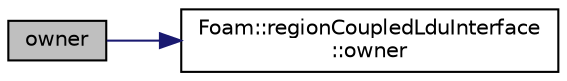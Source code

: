 digraph "owner"
{
  bgcolor="transparent";
  edge [fontname="Helvetica",fontsize="10",labelfontname="Helvetica",labelfontsize="10"];
  node [fontname="Helvetica",fontsize="10",shape=record];
  rankdir="LR";
  Node21 [label="owner",height=0.2,width=0.4,color="black", fillcolor="grey75", style="filled", fontcolor="black"];
  Node21 -> Node22 [color="midnightblue",fontsize="10",style="solid",fontname="Helvetica"];
  Node22 [label="Foam::regionCoupledLduInterface\l::owner",height=0.2,width=0.4,color="black",URL="$a26301.html#a84c9f008a105c7a1bc933fe760d4199b",tooltip="Is it owner? "];
}
